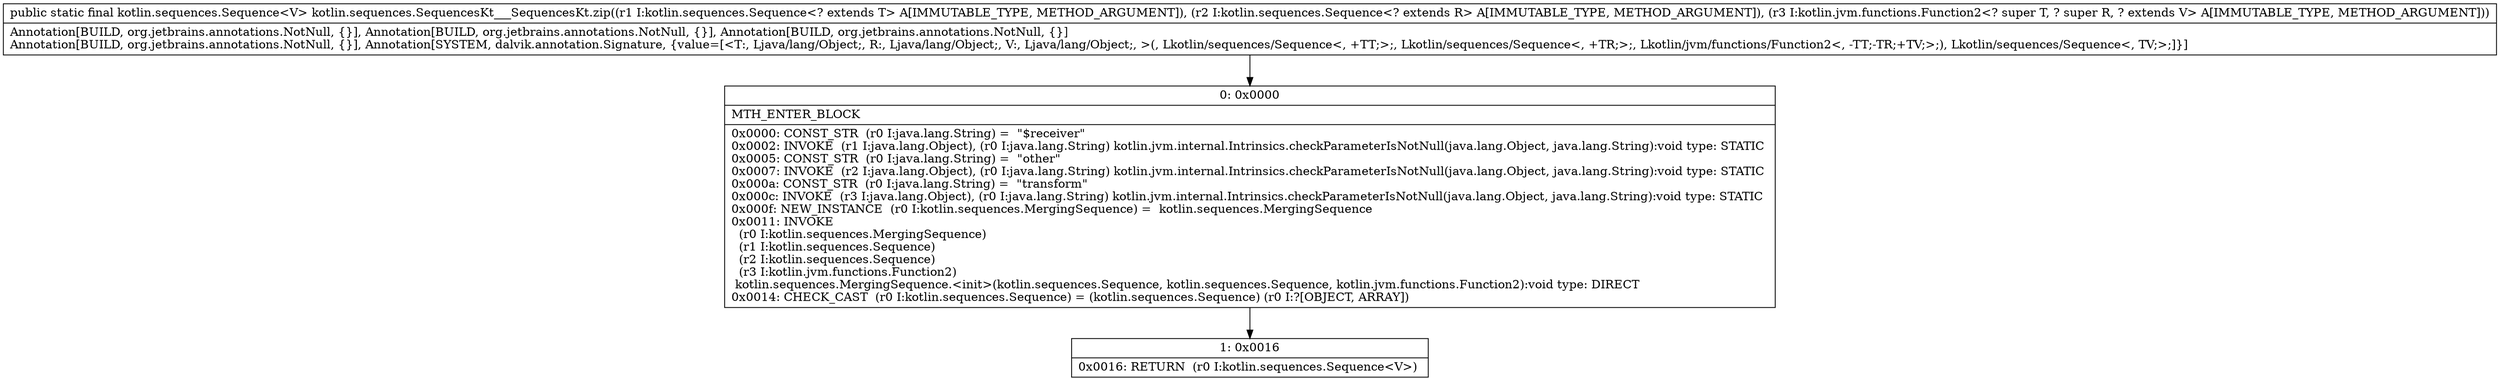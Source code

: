 digraph "CFG forkotlin.sequences.SequencesKt___SequencesKt.zip(Lkotlin\/sequences\/Sequence;Lkotlin\/sequences\/Sequence;Lkotlin\/jvm\/functions\/Function2;)Lkotlin\/sequences\/Sequence;" {
Node_0 [shape=record,label="{0\:\ 0x0000|MTH_ENTER_BLOCK\l|0x0000: CONST_STR  (r0 I:java.lang.String) =  \"$receiver\" \l0x0002: INVOKE  (r1 I:java.lang.Object), (r0 I:java.lang.String) kotlin.jvm.internal.Intrinsics.checkParameterIsNotNull(java.lang.Object, java.lang.String):void type: STATIC \l0x0005: CONST_STR  (r0 I:java.lang.String) =  \"other\" \l0x0007: INVOKE  (r2 I:java.lang.Object), (r0 I:java.lang.String) kotlin.jvm.internal.Intrinsics.checkParameterIsNotNull(java.lang.Object, java.lang.String):void type: STATIC \l0x000a: CONST_STR  (r0 I:java.lang.String) =  \"transform\" \l0x000c: INVOKE  (r3 I:java.lang.Object), (r0 I:java.lang.String) kotlin.jvm.internal.Intrinsics.checkParameterIsNotNull(java.lang.Object, java.lang.String):void type: STATIC \l0x000f: NEW_INSTANCE  (r0 I:kotlin.sequences.MergingSequence) =  kotlin.sequences.MergingSequence \l0x0011: INVOKE  \l  (r0 I:kotlin.sequences.MergingSequence)\l  (r1 I:kotlin.sequences.Sequence)\l  (r2 I:kotlin.sequences.Sequence)\l  (r3 I:kotlin.jvm.functions.Function2)\l kotlin.sequences.MergingSequence.\<init\>(kotlin.sequences.Sequence, kotlin.sequences.Sequence, kotlin.jvm.functions.Function2):void type: DIRECT \l0x0014: CHECK_CAST  (r0 I:kotlin.sequences.Sequence) = (kotlin.sequences.Sequence) (r0 I:?[OBJECT, ARRAY]) \l}"];
Node_1 [shape=record,label="{1\:\ 0x0016|0x0016: RETURN  (r0 I:kotlin.sequences.Sequence\<V\>) \l}"];
MethodNode[shape=record,label="{public static final kotlin.sequences.Sequence\<V\> kotlin.sequences.SequencesKt___SequencesKt.zip((r1 I:kotlin.sequences.Sequence\<? extends T\> A[IMMUTABLE_TYPE, METHOD_ARGUMENT]), (r2 I:kotlin.sequences.Sequence\<? extends R\> A[IMMUTABLE_TYPE, METHOD_ARGUMENT]), (r3 I:kotlin.jvm.functions.Function2\<? super T, ? super R, ? extends V\> A[IMMUTABLE_TYPE, METHOD_ARGUMENT]))  | Annotation[BUILD, org.jetbrains.annotations.NotNull, \{\}], Annotation[BUILD, org.jetbrains.annotations.NotNull, \{\}], Annotation[BUILD, org.jetbrains.annotations.NotNull, \{\}]\lAnnotation[BUILD, org.jetbrains.annotations.NotNull, \{\}], Annotation[SYSTEM, dalvik.annotation.Signature, \{value=[\<T:, Ljava\/lang\/Object;, R:, Ljava\/lang\/Object;, V:, Ljava\/lang\/Object;, \>(, Lkotlin\/sequences\/Sequence\<, +TT;\>;, Lkotlin\/sequences\/Sequence\<, +TR;\>;, Lkotlin\/jvm\/functions\/Function2\<, \-TT;\-TR;+TV;\>;), Lkotlin\/sequences\/Sequence\<, TV;\>;]\}]\l}"];
MethodNode -> Node_0;
Node_0 -> Node_1;
}

